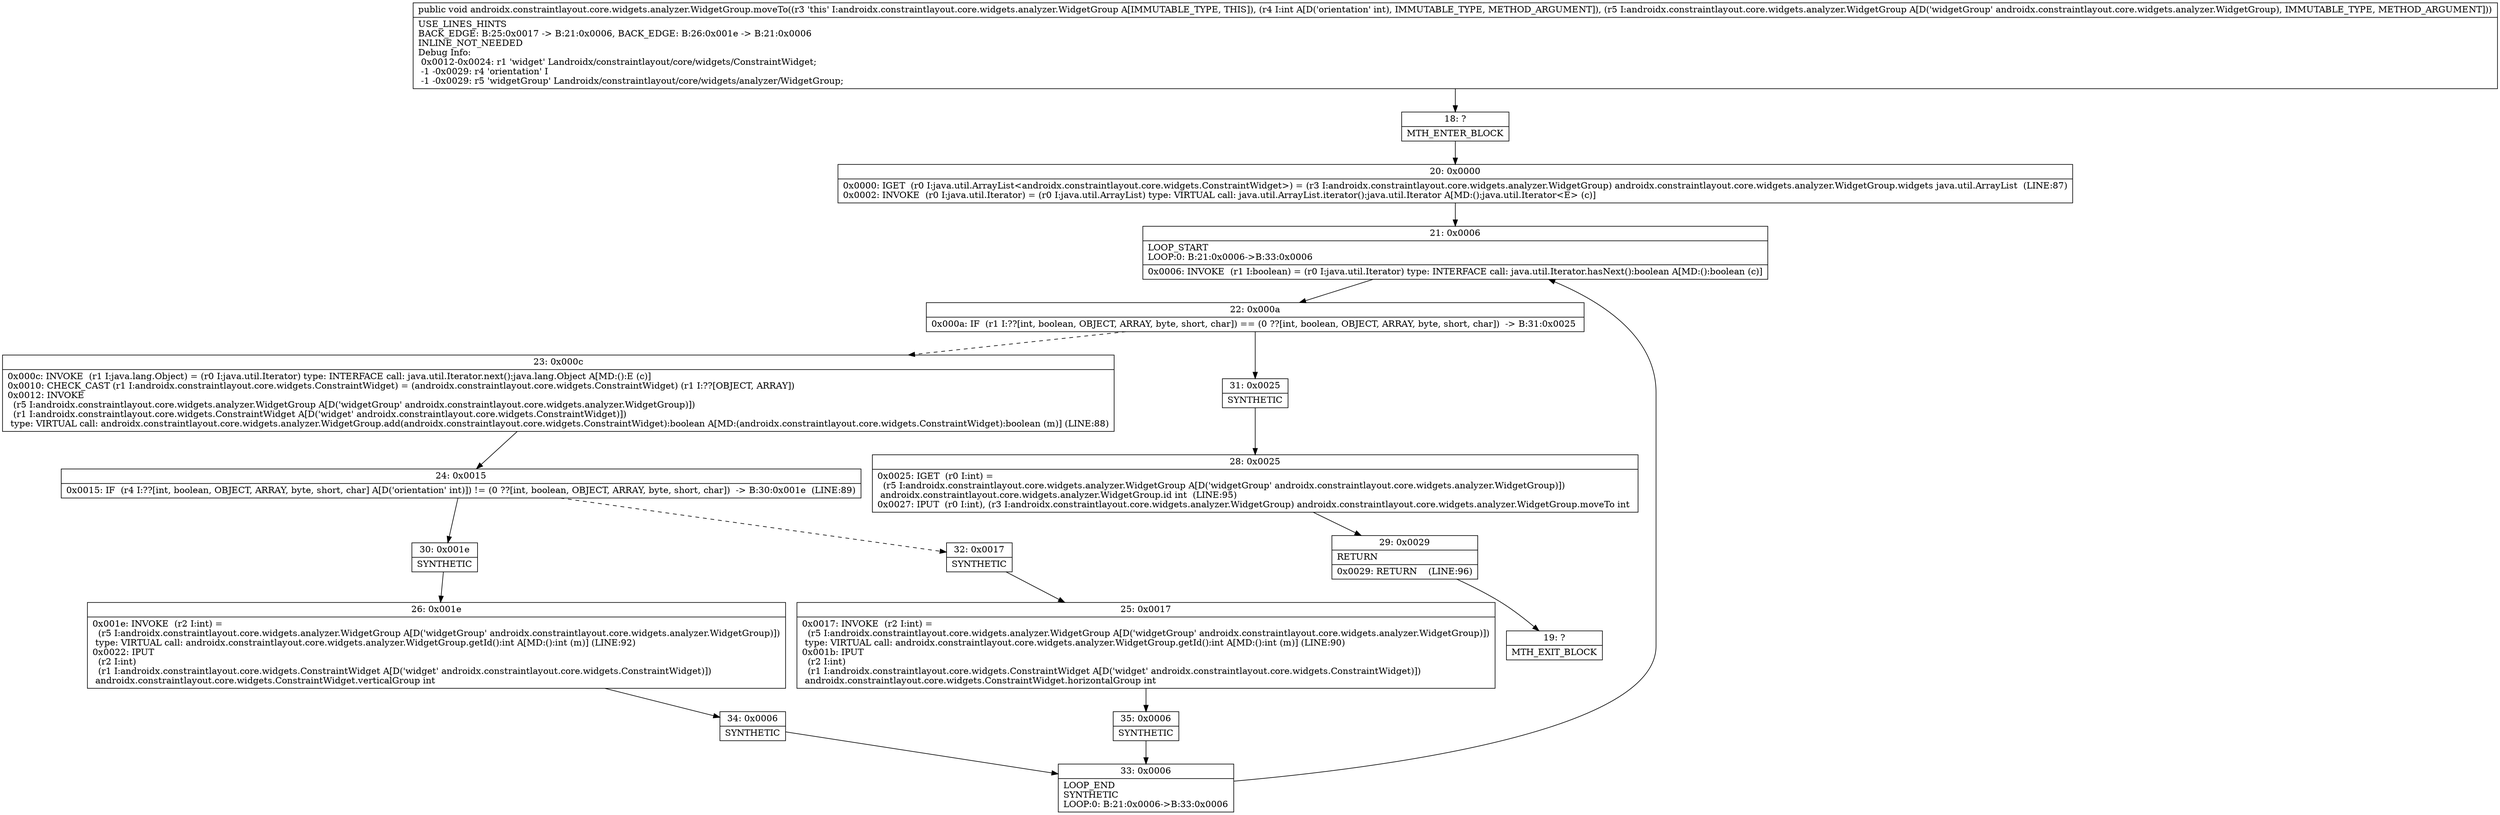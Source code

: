 digraph "CFG forandroidx.constraintlayout.core.widgets.analyzer.WidgetGroup.moveTo(ILandroidx\/constraintlayout\/core\/widgets\/analyzer\/WidgetGroup;)V" {
Node_18 [shape=record,label="{18\:\ ?|MTH_ENTER_BLOCK\l}"];
Node_20 [shape=record,label="{20\:\ 0x0000|0x0000: IGET  (r0 I:java.util.ArrayList\<androidx.constraintlayout.core.widgets.ConstraintWidget\>) = (r3 I:androidx.constraintlayout.core.widgets.analyzer.WidgetGroup) androidx.constraintlayout.core.widgets.analyzer.WidgetGroup.widgets java.util.ArrayList  (LINE:87)\l0x0002: INVOKE  (r0 I:java.util.Iterator) = (r0 I:java.util.ArrayList) type: VIRTUAL call: java.util.ArrayList.iterator():java.util.Iterator A[MD:():java.util.Iterator\<E\> (c)]\l}"];
Node_21 [shape=record,label="{21\:\ 0x0006|LOOP_START\lLOOP:0: B:21:0x0006\-\>B:33:0x0006\l|0x0006: INVOKE  (r1 I:boolean) = (r0 I:java.util.Iterator) type: INTERFACE call: java.util.Iterator.hasNext():boolean A[MD:():boolean (c)]\l}"];
Node_22 [shape=record,label="{22\:\ 0x000a|0x000a: IF  (r1 I:??[int, boolean, OBJECT, ARRAY, byte, short, char]) == (0 ??[int, boolean, OBJECT, ARRAY, byte, short, char])  \-\> B:31:0x0025 \l}"];
Node_23 [shape=record,label="{23\:\ 0x000c|0x000c: INVOKE  (r1 I:java.lang.Object) = (r0 I:java.util.Iterator) type: INTERFACE call: java.util.Iterator.next():java.lang.Object A[MD:():E (c)]\l0x0010: CHECK_CAST (r1 I:androidx.constraintlayout.core.widgets.ConstraintWidget) = (androidx.constraintlayout.core.widgets.ConstraintWidget) (r1 I:??[OBJECT, ARRAY]) \l0x0012: INVOKE  \l  (r5 I:androidx.constraintlayout.core.widgets.analyzer.WidgetGroup A[D('widgetGroup' androidx.constraintlayout.core.widgets.analyzer.WidgetGroup)])\l  (r1 I:androidx.constraintlayout.core.widgets.ConstraintWidget A[D('widget' androidx.constraintlayout.core.widgets.ConstraintWidget)])\l type: VIRTUAL call: androidx.constraintlayout.core.widgets.analyzer.WidgetGroup.add(androidx.constraintlayout.core.widgets.ConstraintWidget):boolean A[MD:(androidx.constraintlayout.core.widgets.ConstraintWidget):boolean (m)] (LINE:88)\l}"];
Node_24 [shape=record,label="{24\:\ 0x0015|0x0015: IF  (r4 I:??[int, boolean, OBJECT, ARRAY, byte, short, char] A[D('orientation' int)]) != (0 ??[int, boolean, OBJECT, ARRAY, byte, short, char])  \-\> B:30:0x001e  (LINE:89)\l}"];
Node_30 [shape=record,label="{30\:\ 0x001e|SYNTHETIC\l}"];
Node_26 [shape=record,label="{26\:\ 0x001e|0x001e: INVOKE  (r2 I:int) = \l  (r5 I:androidx.constraintlayout.core.widgets.analyzer.WidgetGroup A[D('widgetGroup' androidx.constraintlayout.core.widgets.analyzer.WidgetGroup)])\l type: VIRTUAL call: androidx.constraintlayout.core.widgets.analyzer.WidgetGroup.getId():int A[MD:():int (m)] (LINE:92)\l0x0022: IPUT  \l  (r2 I:int)\l  (r1 I:androidx.constraintlayout.core.widgets.ConstraintWidget A[D('widget' androidx.constraintlayout.core.widgets.ConstraintWidget)])\l androidx.constraintlayout.core.widgets.ConstraintWidget.verticalGroup int \l}"];
Node_34 [shape=record,label="{34\:\ 0x0006|SYNTHETIC\l}"];
Node_33 [shape=record,label="{33\:\ 0x0006|LOOP_END\lSYNTHETIC\lLOOP:0: B:21:0x0006\-\>B:33:0x0006\l}"];
Node_32 [shape=record,label="{32\:\ 0x0017|SYNTHETIC\l}"];
Node_25 [shape=record,label="{25\:\ 0x0017|0x0017: INVOKE  (r2 I:int) = \l  (r5 I:androidx.constraintlayout.core.widgets.analyzer.WidgetGroup A[D('widgetGroup' androidx.constraintlayout.core.widgets.analyzer.WidgetGroup)])\l type: VIRTUAL call: androidx.constraintlayout.core.widgets.analyzer.WidgetGroup.getId():int A[MD:():int (m)] (LINE:90)\l0x001b: IPUT  \l  (r2 I:int)\l  (r1 I:androidx.constraintlayout.core.widgets.ConstraintWidget A[D('widget' androidx.constraintlayout.core.widgets.ConstraintWidget)])\l androidx.constraintlayout.core.widgets.ConstraintWidget.horizontalGroup int \l}"];
Node_35 [shape=record,label="{35\:\ 0x0006|SYNTHETIC\l}"];
Node_31 [shape=record,label="{31\:\ 0x0025|SYNTHETIC\l}"];
Node_28 [shape=record,label="{28\:\ 0x0025|0x0025: IGET  (r0 I:int) = \l  (r5 I:androidx.constraintlayout.core.widgets.analyzer.WidgetGroup A[D('widgetGroup' androidx.constraintlayout.core.widgets.analyzer.WidgetGroup)])\l androidx.constraintlayout.core.widgets.analyzer.WidgetGroup.id int  (LINE:95)\l0x0027: IPUT  (r0 I:int), (r3 I:androidx.constraintlayout.core.widgets.analyzer.WidgetGroup) androidx.constraintlayout.core.widgets.analyzer.WidgetGroup.moveTo int \l}"];
Node_29 [shape=record,label="{29\:\ 0x0029|RETURN\l|0x0029: RETURN    (LINE:96)\l}"];
Node_19 [shape=record,label="{19\:\ ?|MTH_EXIT_BLOCK\l}"];
MethodNode[shape=record,label="{public void androidx.constraintlayout.core.widgets.analyzer.WidgetGroup.moveTo((r3 'this' I:androidx.constraintlayout.core.widgets.analyzer.WidgetGroup A[IMMUTABLE_TYPE, THIS]), (r4 I:int A[D('orientation' int), IMMUTABLE_TYPE, METHOD_ARGUMENT]), (r5 I:androidx.constraintlayout.core.widgets.analyzer.WidgetGroup A[D('widgetGroup' androidx.constraintlayout.core.widgets.analyzer.WidgetGroup), IMMUTABLE_TYPE, METHOD_ARGUMENT]))  | USE_LINES_HINTS\lBACK_EDGE: B:25:0x0017 \-\> B:21:0x0006, BACK_EDGE: B:26:0x001e \-\> B:21:0x0006\lINLINE_NOT_NEEDED\lDebug Info:\l  0x0012\-0x0024: r1 'widget' Landroidx\/constraintlayout\/core\/widgets\/ConstraintWidget;\l  \-1 \-0x0029: r4 'orientation' I\l  \-1 \-0x0029: r5 'widgetGroup' Landroidx\/constraintlayout\/core\/widgets\/analyzer\/WidgetGroup;\l}"];
MethodNode -> Node_18;Node_18 -> Node_20;
Node_20 -> Node_21;
Node_21 -> Node_22;
Node_22 -> Node_23[style=dashed];
Node_22 -> Node_31;
Node_23 -> Node_24;
Node_24 -> Node_30;
Node_24 -> Node_32[style=dashed];
Node_30 -> Node_26;
Node_26 -> Node_34;
Node_34 -> Node_33;
Node_33 -> Node_21;
Node_32 -> Node_25;
Node_25 -> Node_35;
Node_35 -> Node_33;
Node_31 -> Node_28;
Node_28 -> Node_29;
Node_29 -> Node_19;
}

